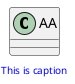 {
  "sha1": "i0ijs9l6l6jkwuzl4ivbw55cic39dmv",
  "insertion": {
    "when": "2024-06-03T18:59:30.219Z",
    "user": "plantuml@gmail.com"
  }
}
@startuml
skinParam CaptionFontSize 10
skinParam CaptionFontColor blue
class AA
caption This is caption
@enduml 
